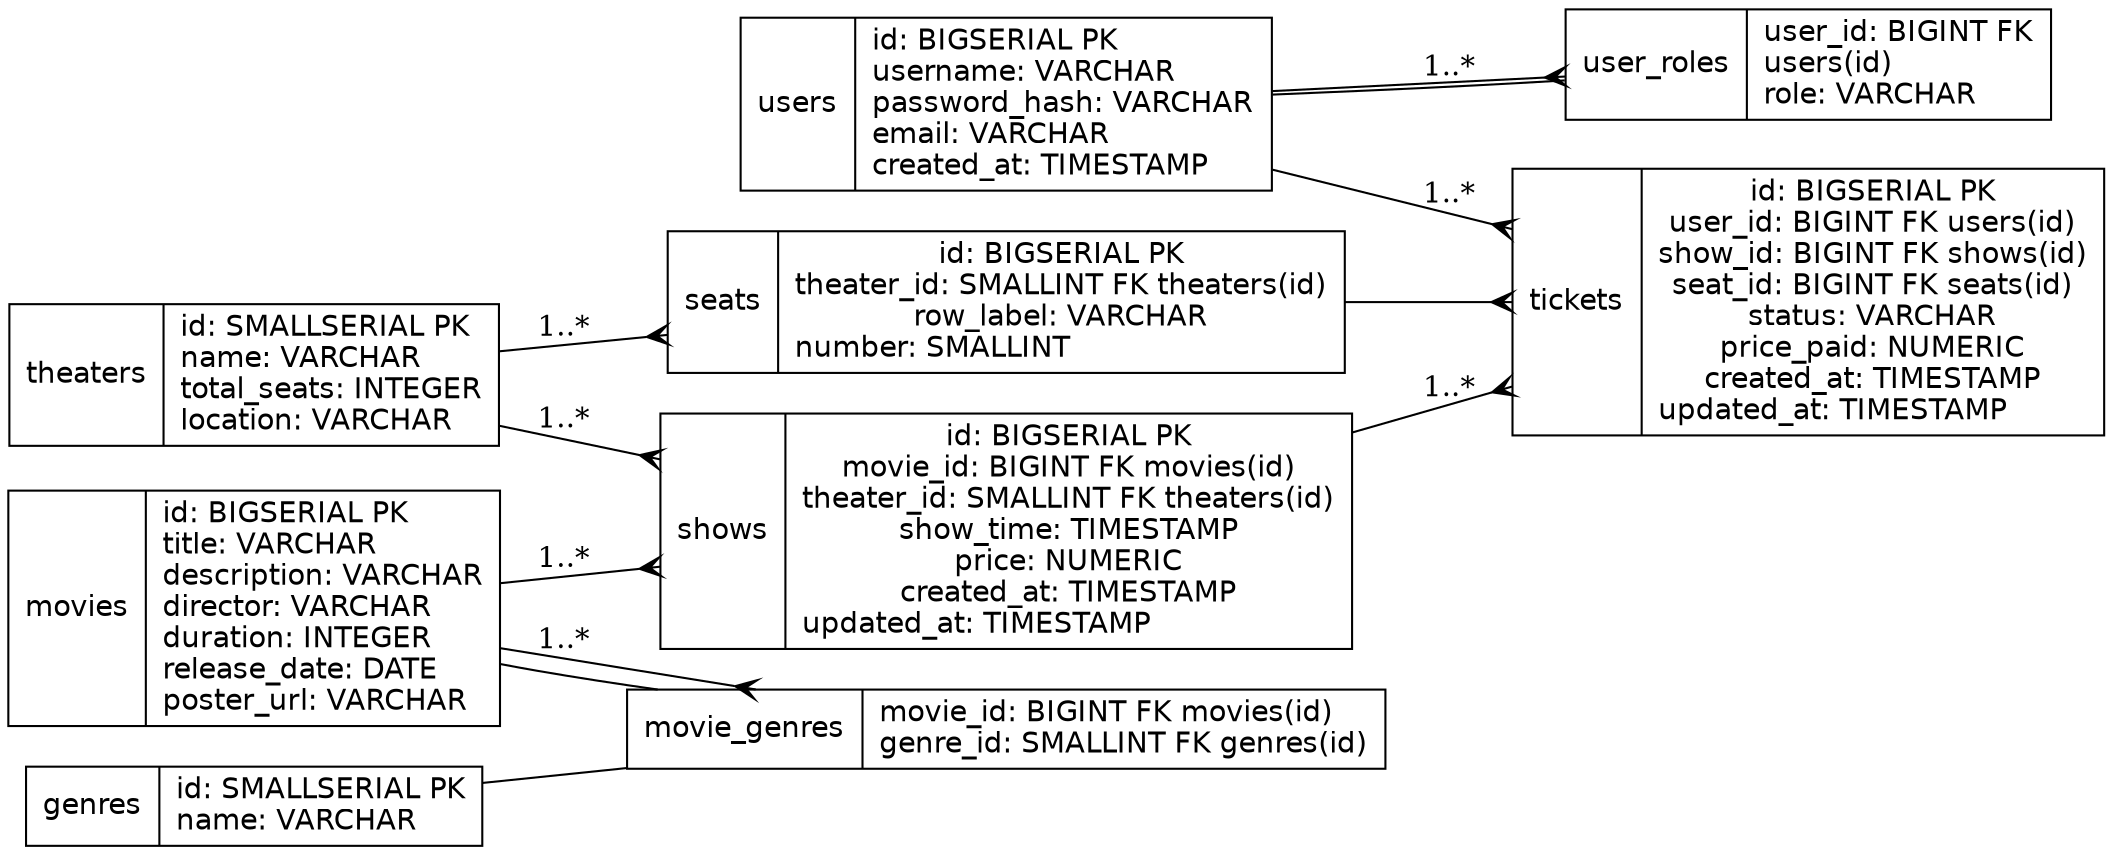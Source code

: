 digraph DB {
    rankdir=LR;
    node [shape=record, fontname="Helvetica"];

    users [label="{users|id: BIGSERIAL PK\lusername: VARCHAR\lpassword_hash: VARCHAR\lemail: VARCHAR\lcreated_at: TIMESTAMP\l}"];
    user_roles [label="{user_roles|user_id: BIGINT FK\nusers(id)\lrole: VARCHAR\l}"];

    genres [label="{genres|id: SMALLSERIAL PK\lname: VARCHAR\l}"];
    movies [label="{movies|id: BIGSERIAL PK\ltitle: VARCHAR\ldescription: VARCHAR\ldirector: VARCHAR\lduration: INTEGER\lrelease_date: DATE\lposter_url: VARCHAR\l}"];
    movie_genres [label="{movie_genres|movie_id: BIGINT FK movies(id)\lgenre_id: SMALLINT FK genres(id)\l}"];

    theaters [label="{theaters|id: SMALLSERIAL PK\lname: VARCHAR\ltotal_seats: INTEGER\llocation: VARCHAR\l}"];
    seats [label="{seats|id: BIGSERIAL PK\ntheater_id: SMALLINT FK theaters(id)\lrow_label: VARCHAR\nnumber: SMALLINT\l}"];
    shows [label="{shows|id: BIGSERIAL PK\nmovie_id: BIGINT FK movies(id)\ntheater_id: SMALLINT FK theaters(id)\nshow_time: TIMESTAMP\nprice: NUMERIC\ncreated_at: TIMESTAMP\nupdated_at: TIMESTAMP\l}"];
    tickets [label="{tickets|id: BIGSERIAL PK\nuser_id: BIGINT FK users(id)\nshow_id: BIGINT FK shows(id)\nseat_id: BIGINT FK seats(id)\nstatus: VARCHAR\nprice_paid: NUMERIC\ncreated_at: TIMESTAMP\nupdated_at: TIMESTAMP\l}"];

    users -> user_roles [label="1..*", arrowhead="crow" ];
    user_roles -> users [arrowhead="none", arrowtail="crow"];
    movies -> movie_genres [label="1..*", arrowhead="crow" ];
    movie_genres -> movies [arrowhead="none", arrowtail="crow"];
    genres -> movie_genres [arrowhead="none", arrowtail="crow"];
    theaters -> seats [label="1..*", arrowhead="crow"];
    movies -> shows [label="1..*", arrowhead="crow"];
    theaters -> shows [label="1..*", arrowhead="crow"];
    shows -> tickets [label="1..*", arrowhead="crow"];
    seats -> tickets [arrowhead="crow"];
    users -> tickets [label="1..*", arrowhead="crow"];
}